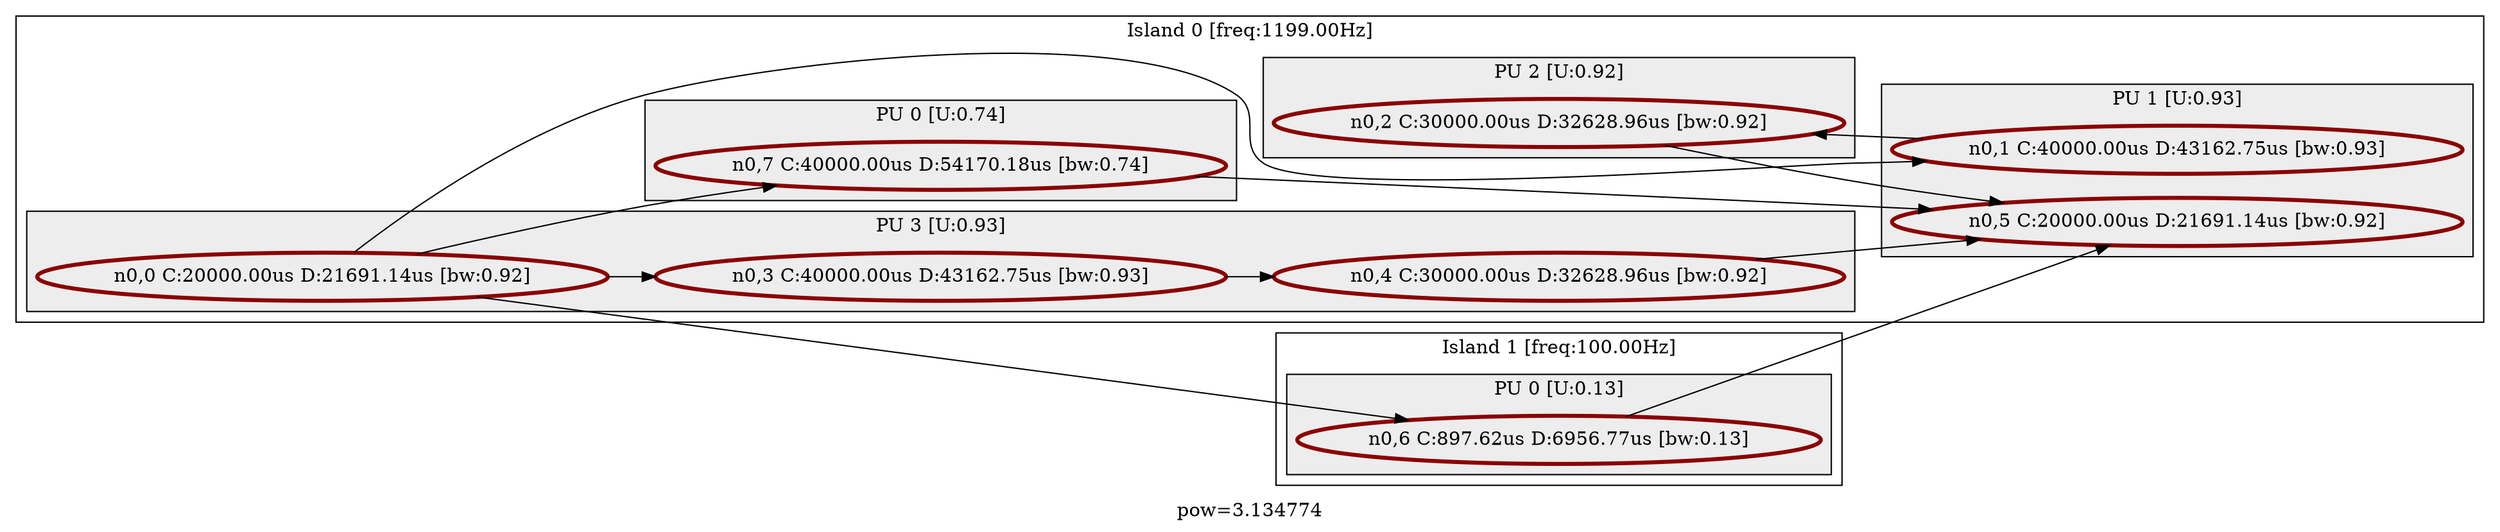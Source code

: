 digraph G {
  rankdir=LR;
  label="pow=3.134774"
  subgraph cluster_island_0 {
    label="Island 0 [freq:1199.00Hz]";
    subgraph cluster_pu_0 {
      label="PU 0 [U:0.74]";
      bgcolor=gray93;
      n_0_7 [ label="n0,7 C:40000.00us D:54170.18us [bw:0.74]", color=darkred, penwidth=3 ];
    }
    subgraph cluster_pu_1 {
      label="PU 1 [U:0.93]";
      bgcolor=gray93;
      n_0_1 [ label="n0,1 C:40000.00us D:43162.75us [bw:0.93]", color=darkred, penwidth=3 ];
      n_0_5 [ label="n0,5 C:20000.00us D:21691.14us [bw:0.92]", color=darkred, penwidth=3 ];
    }
    subgraph cluster_pu_2 {
      label="PU 2 [U:0.92]";
      bgcolor=gray93;
      n_0_2 [ label="n0,2 C:30000.00us D:32628.96us [bw:0.92]", color=darkred, penwidth=3 ];
    }
    subgraph cluster_pu_3 {
      label="PU 3 [U:0.93]";
      bgcolor=gray93;
      n_0_0 [ label="n0,0 C:20000.00us D:21691.14us [bw:0.92]", color=darkred, penwidth=3 ];
      n_0_3 [ label="n0,3 C:40000.00us D:43162.75us [bw:0.93]", color=darkred, penwidth=3 ];
      n_0_4 [ label="n0,4 C:30000.00us D:32628.96us [bw:0.92]", color=darkred, penwidth=3 ];
    }
  }
  subgraph cluster_island_1 {
    label="Island 1 [freq:100.00Hz]";
    subgraph cluster_pu_0 {
      label="PU 0 [U:0.13]";
      bgcolor=gray93;
      n_0_6 [ label="n0,6 C:897.62us D:6956.77us [bw:0.13]", color=darkred, penwidth=3 ];
    }
  }
  n_0_0 -> n_0_1
  n_0_0 -> n_0_3
  n_0_0 -> n_0_6
  n_0_0 -> n_0_7
  n_0_1 -> n_0_2
  n_0_2 -> n_0_5
  n_0_3 -> n_0_4
  n_0_4 -> n_0_5
  n_0_6 -> n_0_5
  n_0_7 -> n_0_5
}
